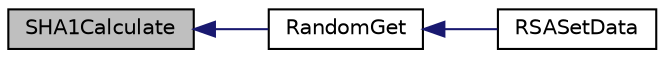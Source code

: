 digraph "SHA1Calculate"
{
  edge [fontname="Helvetica",fontsize="10",labelfontname="Helvetica",labelfontsize="10"];
  node [fontname="Helvetica",fontsize="10",shape=record];
  rankdir="LR";
  Node1 [label="SHA1Calculate",height=0.2,width=0.4,color="black", fillcolor="grey75", style="filled", fontcolor="black"];
  Node1 -> Node2 [dir="back",color="midnightblue",fontsize="10",style="solid",fontname="Helvetica"];
  Node2 [label="RandomGet",height=0.2,width=0.4,color="black", fillcolor="white", style="filled",URL="$_random_8c.html#aa0017637d8626bf22aa5b24f10e2c300"];
  Node2 -> Node3 [dir="back",color="midnightblue",fontsize="10",style="solid",fontname="Helvetica"];
  Node3 [label="RSASetData",height=0.2,width=0.4,color="black", fillcolor="white", style="filled",URL="$_e_n_c_x24_j600_8c.html#afff1b759c9e209b4d0ad70f706c3f4e9"];
}
